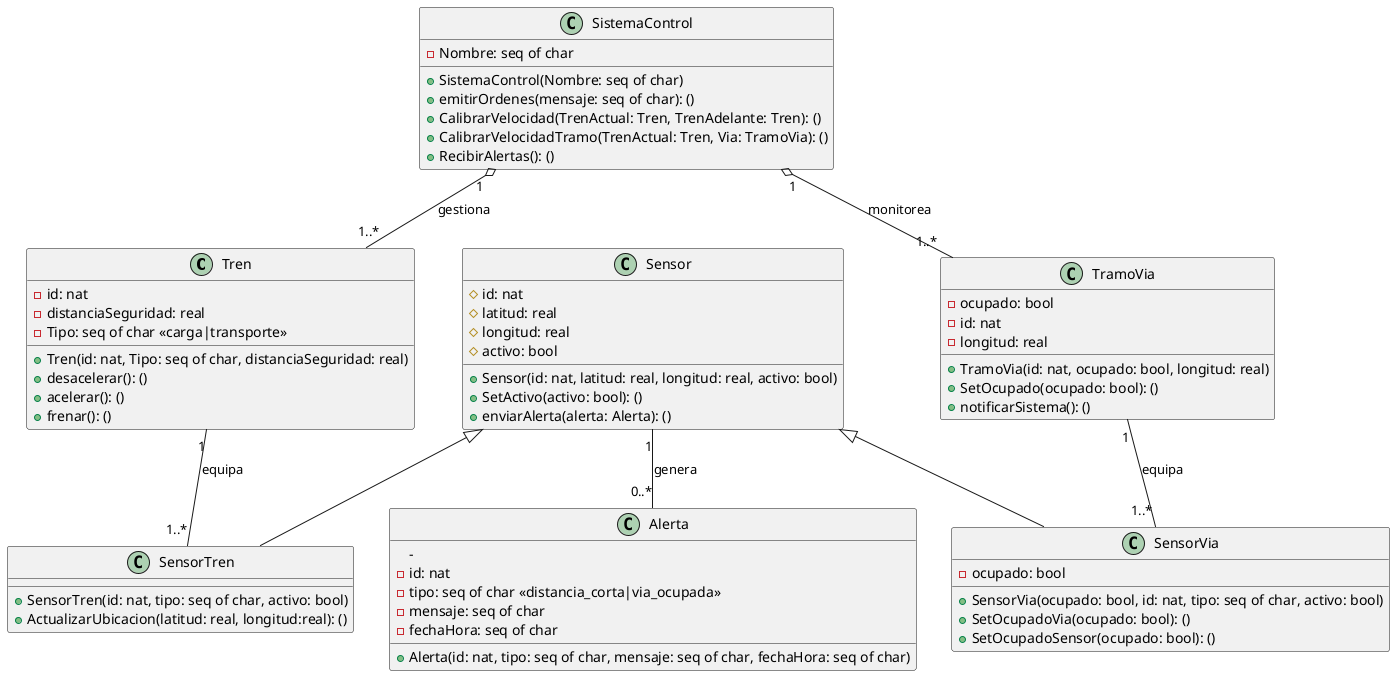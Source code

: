 @startuml trafico de trenes

class Tren {
    -id: nat
    -distanciaSeguridad: real
    -Tipo: seq of char <<carga|transporte>>
    +Tren(id: nat, Tipo: seq of char, distanciaSeguridad: real)
    +desacelerar(): ()
    +acelerar(): ()
    +frenar(): ()
}

class TramoVia {
    -ocupado: bool
    -id: nat
    -longitud: real
    +TramoVia(id: nat, ocupado: bool, longitud: real)
    +SetOcupado(ocupado: bool): ()
    +notificarSistema(): ()
}

class Sensor {
    #id: nat
    #latitud: real 
    #longitud: real 
    #activo: bool
    +Sensor(id: nat, latitud: real, longitud: real, activo: bool)
    +SetActivo(activo: bool): ()
    +enviarAlerta(alerta: Alerta): ()
}

class SensorTren {
    +SensorTren(id: nat, tipo: seq of char, activo: bool)
    +ActualizarUbicacion(latitud: real, longitud:real): ()
}

class SensorVia {
    -ocupado: bool
    +SensorVia(ocupado: bool, id: nat, tipo: seq of char, activo: bool)
    +SetOcupadoVia(ocupado: bool): ()
    +SetOcupadoSensor(ocupado: bool): ()
}

class Alerta {
    -
    -id: nat
    -tipo: seq of char <<distancia_corta|via_ocupada>>
    -mensaje: seq of char
    -fechaHora: seq of char
    +Alerta(id: nat, tipo: seq of char, mensaje: seq of char, fechaHora: seq of char)
}

class SistemaControl {
    -Nombre: seq of char
    +SistemaControl(Nombre: seq of char)
    +emitirOrdenes(mensaje: seq of char): ()
    +CalibrarVelocidad(TrenActual: Tren, TrenAdelante: Tren): ()
    +CalibrarVelocidadTramo(TrenActual: Tren, Via: TramoVia): ()
    +RecibirAlertas(): ()
}

Sensor <|-- SensorTren
Sensor <|-- SensorVia

SistemaControl "1" o-- "1..*" Tren : gestiona 
SistemaControl "1" o-- "1..*" TramoVia : monitorea 

TramoVia "1" -- "1..*" SensorVia : equipa 
Tren "1" -- "1..*" SensorTren : equipa

Sensor "1" -- "0..*" Alerta : genera

@enduml